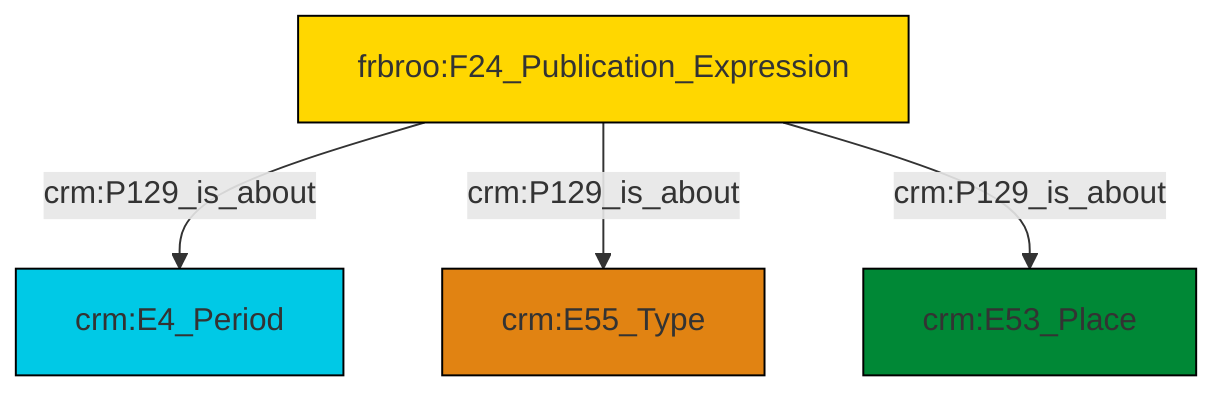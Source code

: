 graph TD
classDef Literal fill:#f2f2f2,stroke:#000000;
classDef CRM_Entity fill:#FFFFFF,stroke:#000000;
classDef Temporal_Entity fill:#00C9E6, stroke:#000000;
classDef Type fill:#E18312, stroke:#000000;
classDef Time-Span fill:#2C9C91, stroke:#000000;
classDef Appellation fill:#FFEB7F, stroke:#000000;
classDef Place fill:#008836, stroke:#000000;
classDef Persistent_Item fill:#B266B2, stroke:#000000;
classDef Conceptual_Object fill:#FFD700, stroke:#000000;
classDef Physical_Thing fill:#D2B48C, stroke:#000000;
classDef Actor fill:#f58aad, stroke:#000000;
classDef PC_Classes fill:#4ce600, stroke:#000000;
classDef Multi fill:#cccccc,stroke:#000000;

6["frbroo:F24_Publication_Expression"]:::Conceptual_Object -->|crm:P129_is_about| 0["crm:E4_Period"]:::Temporal_Entity
6["frbroo:F24_Publication_Expression"]:::Conceptual_Object -->|crm:P129_is_about| 4["crm:E55_Type"]:::Type
6["frbroo:F24_Publication_Expression"]:::Conceptual_Object -->|crm:P129_is_about| 2["crm:E53_Place"]:::Place